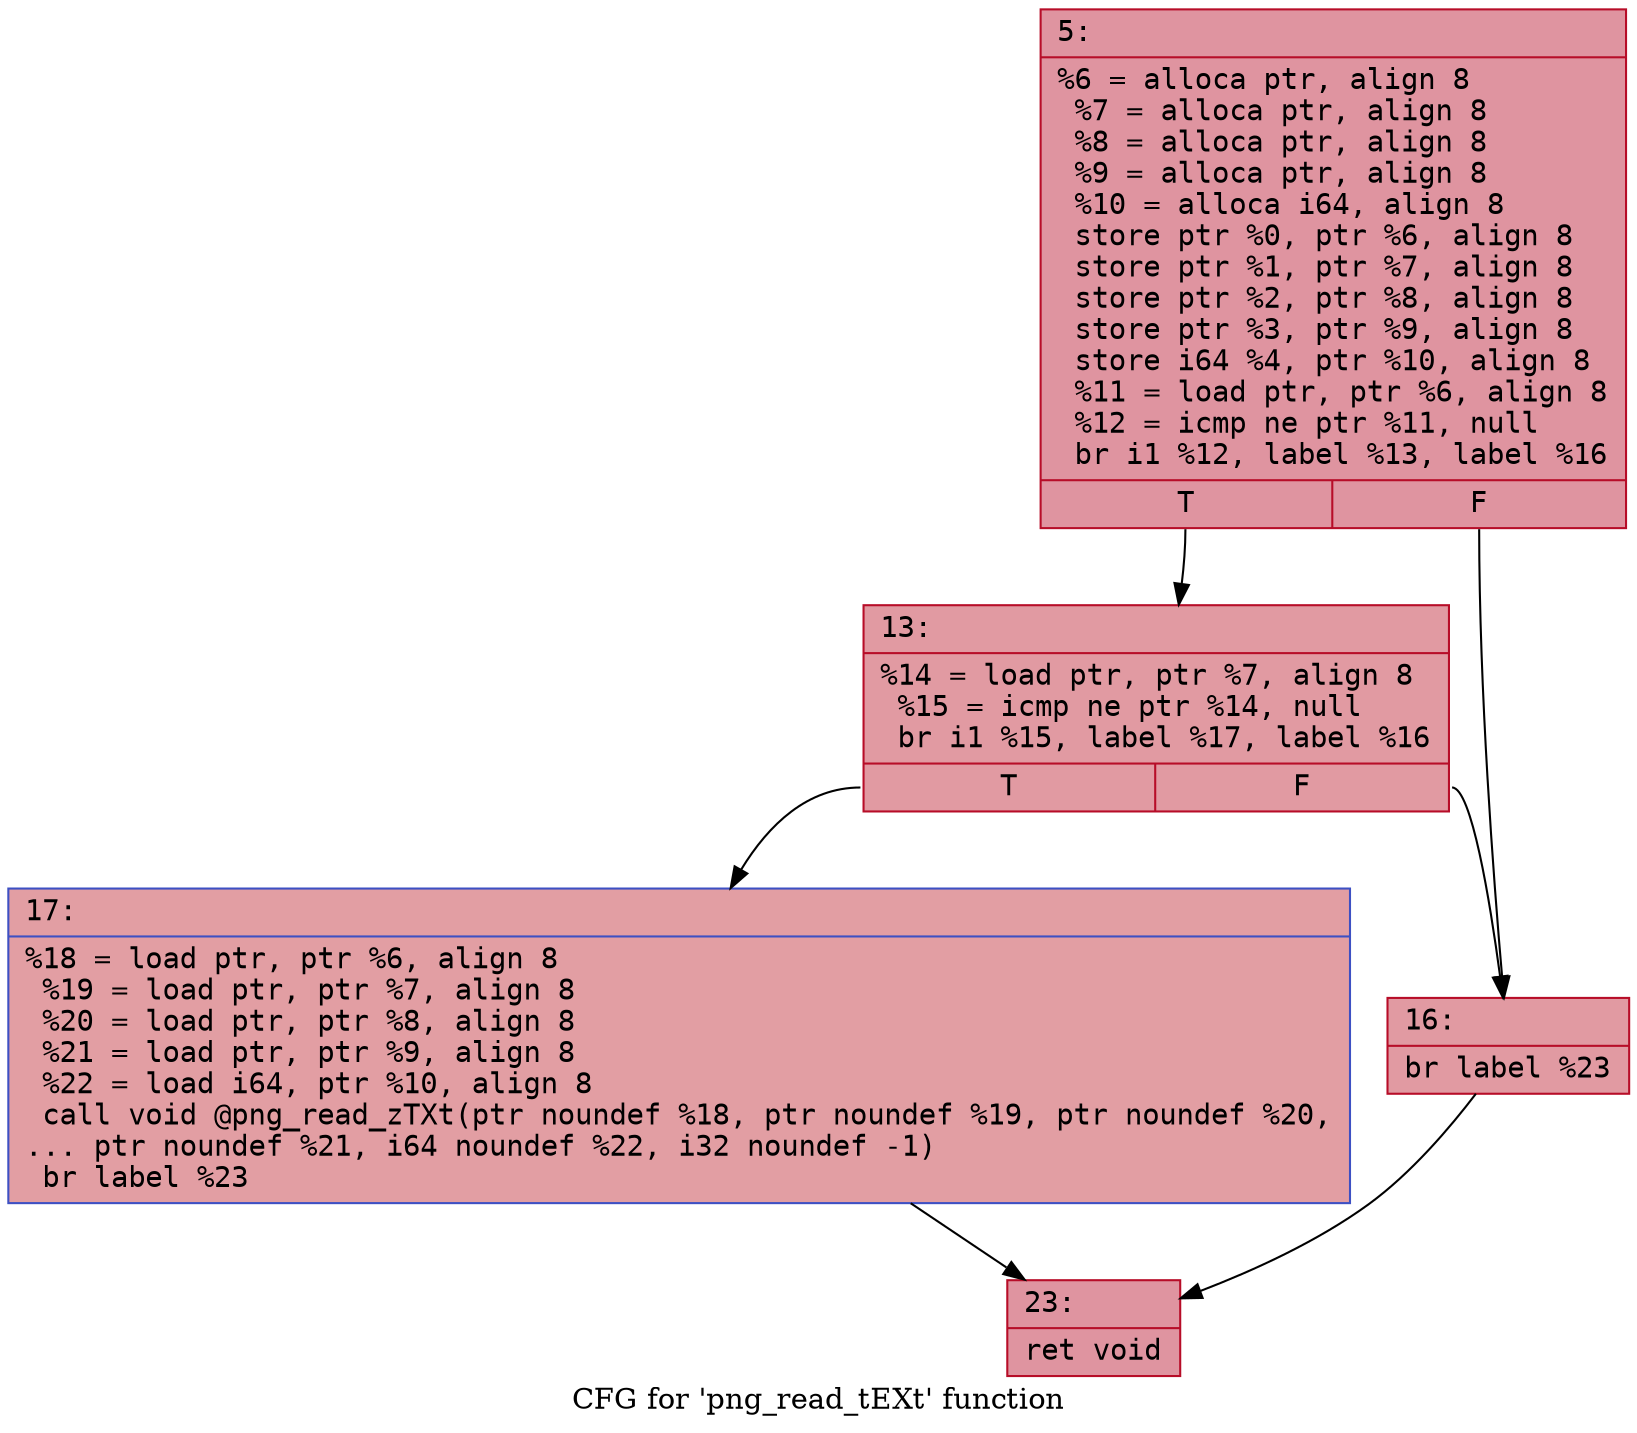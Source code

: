 digraph "CFG for 'png_read_tEXt' function" {
	label="CFG for 'png_read_tEXt' function";

	Node0x600002337750 [shape=record,color="#b70d28ff", style=filled, fillcolor="#b70d2870" fontname="Courier",label="{5:\l|  %6 = alloca ptr, align 8\l  %7 = alloca ptr, align 8\l  %8 = alloca ptr, align 8\l  %9 = alloca ptr, align 8\l  %10 = alloca i64, align 8\l  store ptr %0, ptr %6, align 8\l  store ptr %1, ptr %7, align 8\l  store ptr %2, ptr %8, align 8\l  store ptr %3, ptr %9, align 8\l  store i64 %4, ptr %10, align 8\l  %11 = load ptr, ptr %6, align 8\l  %12 = icmp ne ptr %11, null\l  br i1 %12, label %13, label %16\l|{<s0>T|<s1>F}}"];
	Node0x600002337750:s0 -> Node0x600002337b10[tooltip="5 -> 13\nProbability 62.50%" ];
	Node0x600002337750:s1 -> Node0x600002337b60[tooltip="5 -> 16\nProbability 37.50%" ];
	Node0x600002337b10 [shape=record,color="#b70d28ff", style=filled, fillcolor="#bb1b2c70" fontname="Courier",label="{13:\l|  %14 = load ptr, ptr %7, align 8\l  %15 = icmp ne ptr %14, null\l  br i1 %15, label %17, label %16\l|{<s0>T|<s1>F}}"];
	Node0x600002337b10:s0 -> Node0x600002337bb0[tooltip="13 -> 17\nProbability 62.50%" ];
	Node0x600002337b10:s1 -> Node0x600002337b60[tooltip="13 -> 16\nProbability 37.50%" ];
	Node0x600002337b60 [shape=record,color="#b70d28ff", style=filled, fillcolor="#bb1b2c70" fontname="Courier",label="{16:\l|  br label %23\l}"];
	Node0x600002337b60 -> Node0x600002337c00[tooltip="16 -> 23\nProbability 100.00%" ];
	Node0x600002337bb0 [shape=record,color="#3d50c3ff", style=filled, fillcolor="#be242e70" fontname="Courier",label="{17:\l|  %18 = load ptr, ptr %6, align 8\l  %19 = load ptr, ptr %7, align 8\l  %20 = load ptr, ptr %8, align 8\l  %21 = load ptr, ptr %9, align 8\l  %22 = load i64, ptr %10, align 8\l  call void @png_read_zTXt(ptr noundef %18, ptr noundef %19, ptr noundef %20,\l... ptr noundef %21, i64 noundef %22, i32 noundef -1)\l  br label %23\l}"];
	Node0x600002337bb0 -> Node0x600002337c00[tooltip="17 -> 23\nProbability 100.00%" ];
	Node0x600002337c00 [shape=record,color="#b70d28ff", style=filled, fillcolor="#b70d2870" fontname="Courier",label="{23:\l|  ret void\l}"];
}
